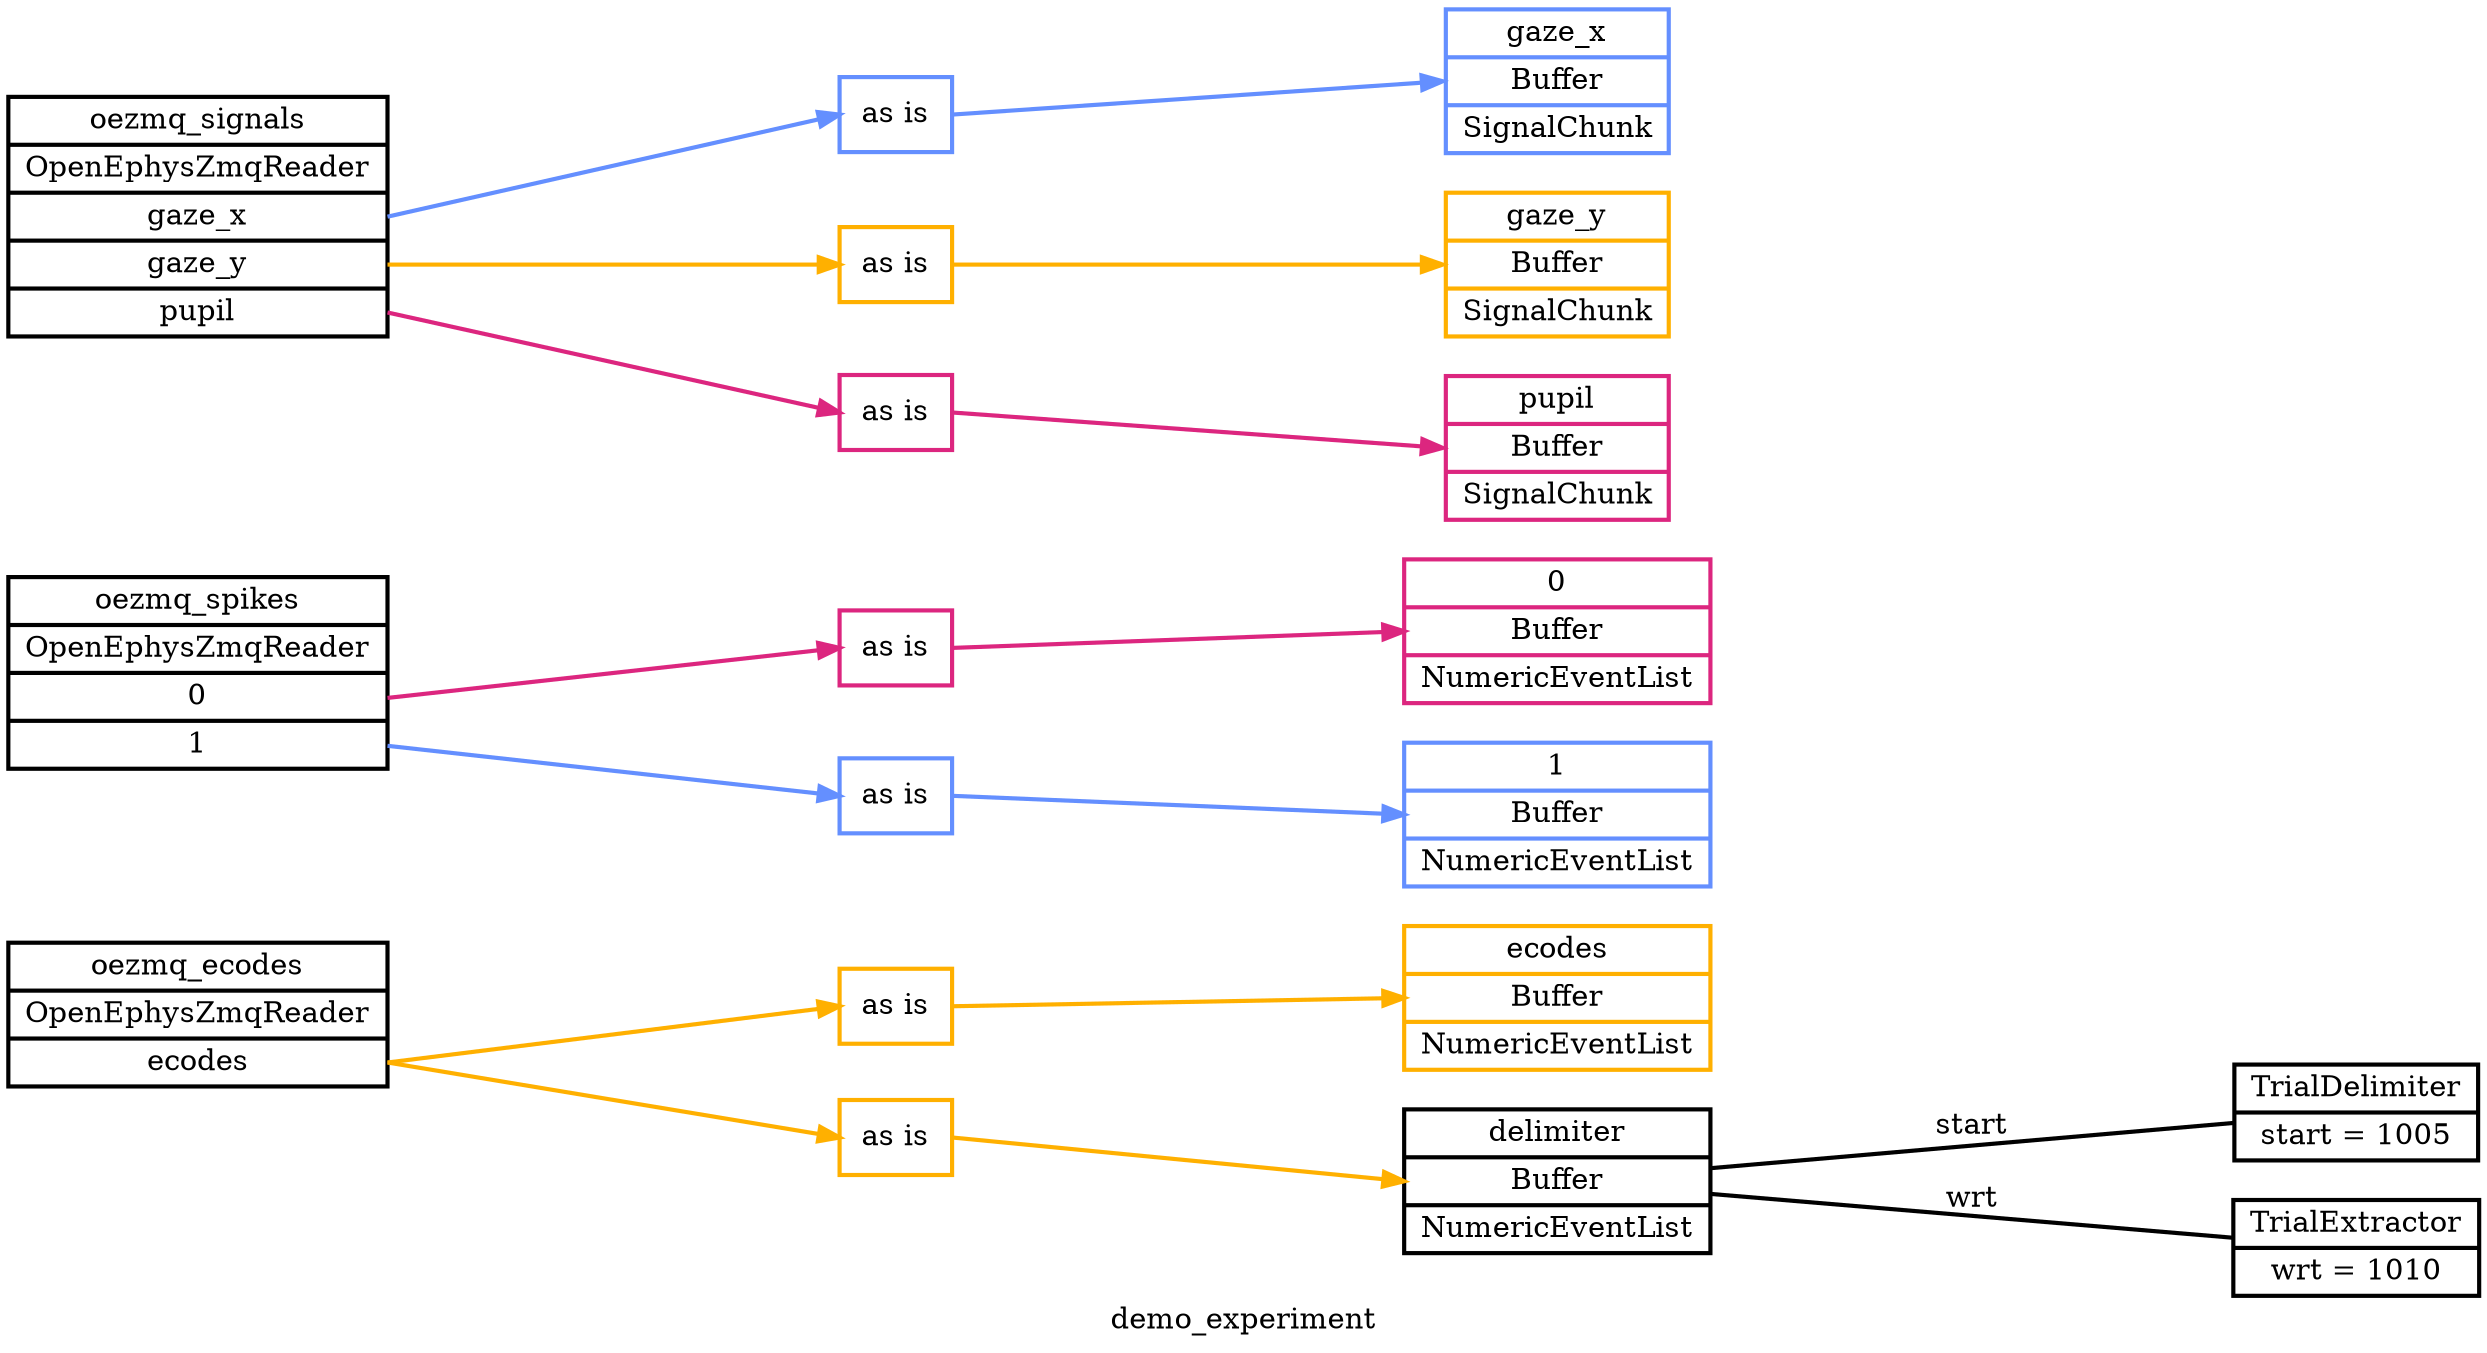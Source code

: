 digraph demo_experiment {
	graph [label=demo_experiment overlap=scale rankdir=LR ranksep=3.0 splines=false]
	node [penwidth=2.0]
	edge [penwidth=2.0]
	oezmq_ecodes [label="oezmq_ecodes|OpenEphysZmqReader|<ecodes>ecodes" shape=record]
	oezmq_spikes [label="oezmq_spikes|OpenEphysZmqReader|<0>0|<1>1" shape=record]
	oezmq_signals [label="oezmq_signals|OpenEphysZmqReader|<gaze_x>gaze_x|<gaze_y>gaze_y|<pupil>pupil" shape=record]
	ecodes [label="ecodes|Buffer|NumericEventList" color="#FFB000" shape=record]
	delimiter [label="delimiter|Buffer|NumericEventList" shape=record]
	0 [label="0|Buffer|NumericEventList" color="#DC267F" shape=record]
	1 [label="1|Buffer|NumericEventList" color="#648FFF" shape=record]
	gaze_x [label="gaze_x|Buffer|SignalChunk" color="#648FFF" shape=record]
	gaze_y [label="gaze_y|Buffer|SignalChunk" color="#FFB000" shape=record]
	pupil [label="pupil|Buffer|SignalChunk" color="#DC267F" shape=record]
	oezmq_ecodes_route_0 [label="as is" color="#FFB000" shape=record]
	oezmq_ecodes:ecodes:e -> oezmq_ecodes_route_0:w [color="#FFB000"]
	oezmq_ecodes_route_0:e -> ecodes:w [color="#FFB000"]
	oezmq_ecodes_route_1 [label="as is" color="#FFB000" shape=record]
	oezmq_ecodes:ecodes:e -> oezmq_ecodes_route_1:w [color="#FFB000"]
	oezmq_ecodes_route_1:e -> delimiter:w [color="#FFB000"]
	oezmq_spikes_route_0 [label="as is" color="#DC267F" shape=record]
	oezmq_spikes:0:e -> oezmq_spikes_route_0:w [color="#DC267F"]
	oezmq_spikes_route_0:e -> 0:w [color="#DC267F"]
	oezmq_spikes_route_1 [label="as is" color="#648FFF" shape=record]
	oezmq_spikes:1:e -> oezmq_spikes_route_1:w [color="#648FFF"]
	oezmq_spikes_route_1:e -> 1:w [color="#648FFF"]
	oezmq_signals_route_0 [label="as is" color="#648FFF" shape=record]
	oezmq_signals:gaze_x:e -> oezmq_signals_route_0:w [color="#648FFF"]
	oezmq_signals_route_0:e -> gaze_x:w [color="#648FFF"]
	oezmq_signals_route_1 [label="as is" color="#FFB000" shape=record]
	oezmq_signals:gaze_y:e -> oezmq_signals_route_1:w [color="#FFB000"]
	oezmq_signals_route_1:e -> gaze_y:w [color="#FFB000"]
	oezmq_signals_route_2 [label="as is" color="#DC267F" shape=record]
	oezmq_signals:pupil:e -> oezmq_signals_route_2:w [color="#DC267F"]
	oezmq_signals_route_2:e -> pupil:w [color="#DC267F"]
	trial_delimiter [label="TrialDelimiter|start = 1005" shape=record]
	delimiter -> trial_delimiter [label=start arrowhead=none arrowtail=none]
	trial_extractor [label="TrialExtractor|wrt = 1010" shape=record]
	delimiter -> trial_extractor [label=wrt arrowhead=none arrowtail=none]
}
